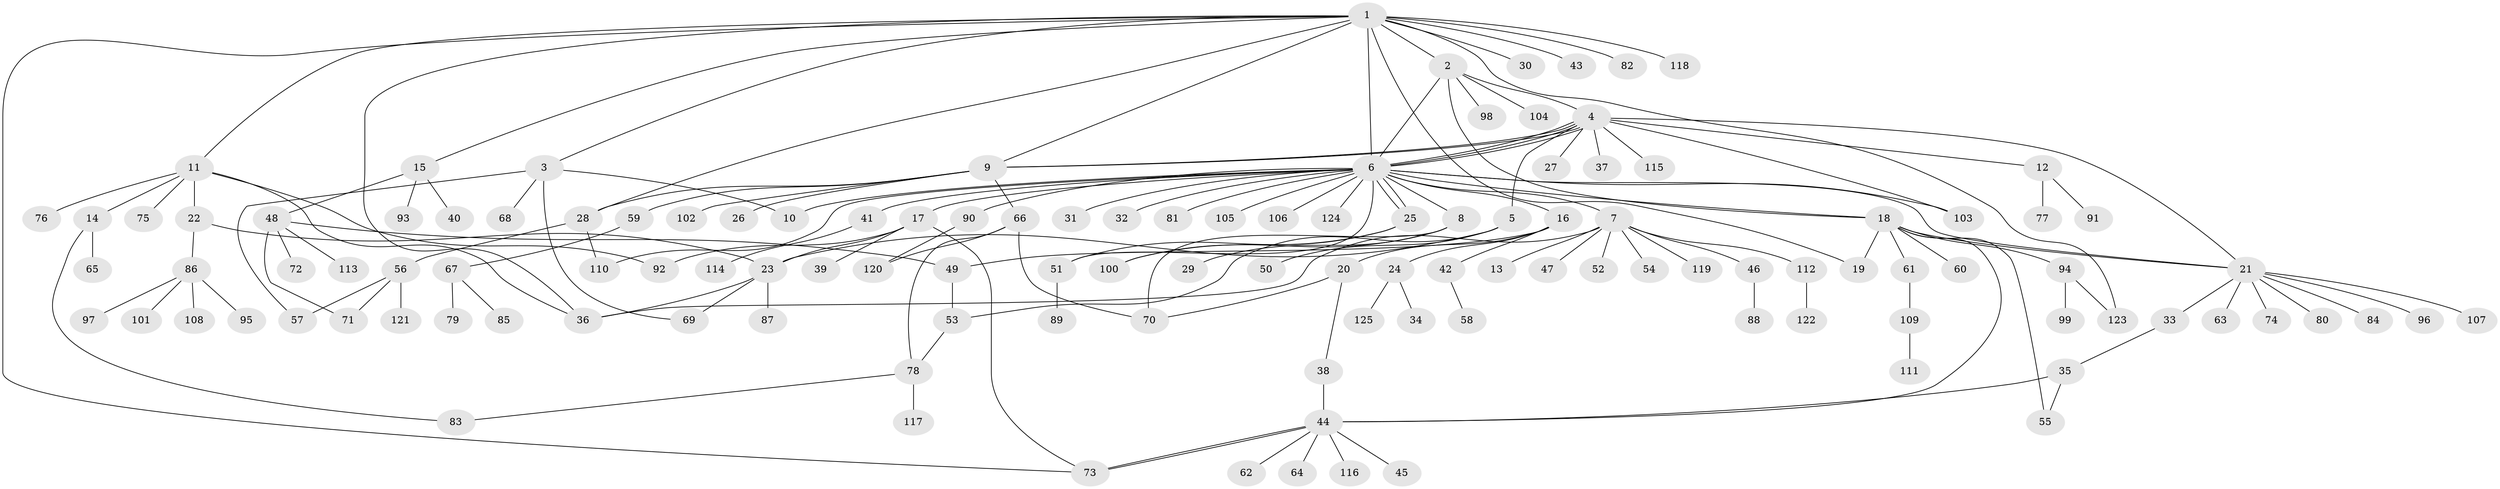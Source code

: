 // Generated by graph-tools (version 1.1) at 2025/11/02/27/25 16:11:13]
// undirected, 125 vertices, 164 edges
graph export_dot {
graph [start="1"]
  node [color=gray90,style=filled];
  1;
  2;
  3;
  4;
  5;
  6;
  7;
  8;
  9;
  10;
  11;
  12;
  13;
  14;
  15;
  16;
  17;
  18;
  19;
  20;
  21;
  22;
  23;
  24;
  25;
  26;
  27;
  28;
  29;
  30;
  31;
  32;
  33;
  34;
  35;
  36;
  37;
  38;
  39;
  40;
  41;
  42;
  43;
  44;
  45;
  46;
  47;
  48;
  49;
  50;
  51;
  52;
  53;
  54;
  55;
  56;
  57;
  58;
  59;
  60;
  61;
  62;
  63;
  64;
  65;
  66;
  67;
  68;
  69;
  70;
  71;
  72;
  73;
  74;
  75;
  76;
  77;
  78;
  79;
  80;
  81;
  82;
  83;
  84;
  85;
  86;
  87;
  88;
  89;
  90;
  91;
  92;
  93;
  94;
  95;
  96;
  97;
  98;
  99;
  100;
  101;
  102;
  103;
  104;
  105;
  106;
  107;
  108;
  109;
  110;
  111;
  112;
  113;
  114;
  115;
  116;
  117;
  118;
  119;
  120;
  121;
  122;
  123;
  124;
  125;
  1 -- 2;
  1 -- 3;
  1 -- 6;
  1 -- 9;
  1 -- 11;
  1 -- 15;
  1 -- 19;
  1 -- 28;
  1 -- 30;
  1 -- 36;
  1 -- 43;
  1 -- 73;
  1 -- 82;
  1 -- 118;
  1 -- 123;
  2 -- 4;
  2 -- 6;
  2 -- 18;
  2 -- 98;
  2 -- 104;
  3 -- 10;
  3 -- 57;
  3 -- 68;
  3 -- 69;
  4 -- 5;
  4 -- 6;
  4 -- 6;
  4 -- 6;
  4 -- 9;
  4 -- 9;
  4 -- 12;
  4 -- 21;
  4 -- 27;
  4 -- 37;
  4 -- 103;
  4 -- 115;
  5 -- 23;
  5 -- 50;
  5 -- 53;
  6 -- 7;
  6 -- 8;
  6 -- 10;
  6 -- 16;
  6 -- 17;
  6 -- 18;
  6 -- 21;
  6 -- 25;
  6 -- 25;
  6 -- 31;
  6 -- 32;
  6 -- 41;
  6 -- 51;
  6 -- 81;
  6 -- 90;
  6 -- 103;
  6 -- 105;
  6 -- 106;
  6 -- 110;
  6 -- 124;
  7 -- 13;
  7 -- 36;
  7 -- 46;
  7 -- 47;
  7 -- 52;
  7 -- 54;
  7 -- 112;
  7 -- 119;
  8 -- 29;
  8 -- 70;
  8 -- 100;
  9 -- 26;
  9 -- 28;
  9 -- 59;
  9 -- 66;
  9 -- 102;
  11 -- 14;
  11 -- 22;
  11 -- 36;
  11 -- 75;
  11 -- 76;
  11 -- 92;
  12 -- 77;
  12 -- 91;
  14 -- 65;
  14 -- 83;
  15 -- 40;
  15 -- 48;
  15 -- 93;
  16 -- 20;
  16 -- 24;
  16 -- 42;
  16 -- 49;
  17 -- 23;
  17 -- 39;
  17 -- 73;
  17 -- 92;
  18 -- 19;
  18 -- 21;
  18 -- 44;
  18 -- 55;
  18 -- 60;
  18 -- 61;
  18 -- 94;
  20 -- 38;
  20 -- 70;
  21 -- 33;
  21 -- 63;
  21 -- 74;
  21 -- 80;
  21 -- 84;
  21 -- 96;
  21 -- 107;
  22 -- 23;
  22 -- 86;
  23 -- 36;
  23 -- 69;
  23 -- 87;
  24 -- 34;
  24 -- 125;
  25 -- 51;
  25 -- 100;
  28 -- 56;
  28 -- 110;
  33 -- 35;
  35 -- 44;
  35 -- 55;
  38 -- 44;
  41 -- 114;
  42 -- 58;
  44 -- 45;
  44 -- 62;
  44 -- 64;
  44 -- 73;
  44 -- 73;
  44 -- 116;
  46 -- 88;
  48 -- 49;
  48 -- 71;
  48 -- 72;
  48 -- 113;
  49 -- 53;
  51 -- 89;
  53 -- 78;
  56 -- 57;
  56 -- 71;
  56 -- 121;
  59 -- 67;
  61 -- 109;
  66 -- 70;
  66 -- 78;
  66 -- 120;
  67 -- 79;
  67 -- 85;
  78 -- 83;
  78 -- 117;
  86 -- 95;
  86 -- 97;
  86 -- 101;
  86 -- 108;
  90 -- 120;
  94 -- 99;
  94 -- 123;
  109 -- 111;
  112 -- 122;
}
